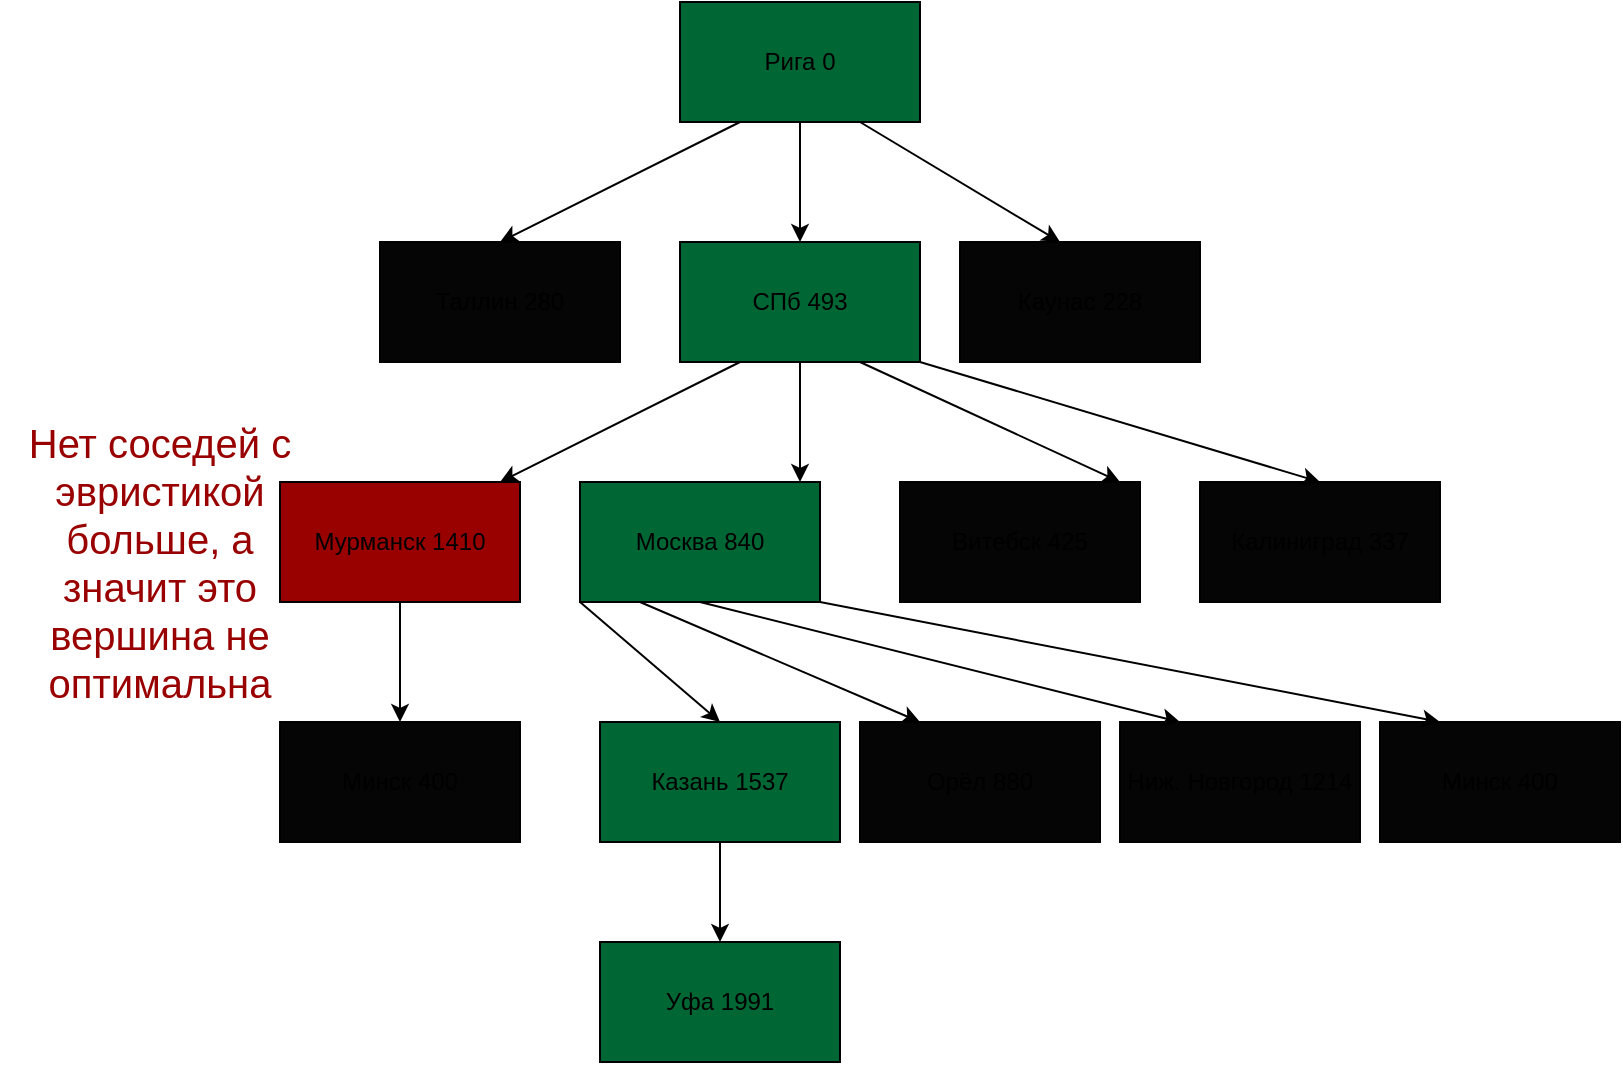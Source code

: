 <mxfile version="13.1.3">
    <diagram id="6hGFLwfOUW9BJ-s0fimq" name="Page-1">
        <mxGraphModel dx="1417" dy="824" grid="1" gridSize="10" guides="1" tooltips="1" connect="1" arrows="1" fold="1" page="1" pageScale="1" pageWidth="827" pageHeight="1169" math="0" shadow="0">
            <root>
                <mxCell id="0"/>
                <mxCell id="1" parent="0"/>
                <mxCell id="3" value="Рига 0" style="rounded=0;whiteSpace=wrap;html=1;fillColor=#006633;" parent="1" vertex="1">
                    <mxGeometry x="340" width="120" height="60" as="geometry"/>
                </mxCell>
                <mxCell id="4" value="" style="endArrow=classic;html=1;exitX=0.25;exitY=1;exitDx=0;exitDy=0;" parent="1" source="3" edge="1">
                    <mxGeometry width="50" height="50" relative="1" as="geometry">
                        <mxPoint x="430" y="360" as="sourcePoint"/>
                        <mxPoint x="250" y="120" as="targetPoint"/>
                    </mxGeometry>
                </mxCell>
                <mxCell id="5" value="" style="endArrow=classic;html=1;exitX=0.5;exitY=1;exitDx=0;exitDy=0;" parent="1" source="3" edge="1">
                    <mxGeometry width="50" height="50" relative="1" as="geometry">
                        <mxPoint x="430" y="360" as="sourcePoint"/>
                        <mxPoint x="400" y="120" as="targetPoint"/>
                    </mxGeometry>
                </mxCell>
                <mxCell id="6" value="" style="endArrow=classic;html=1;exitX=0.75;exitY=1;exitDx=0;exitDy=0;" parent="1" source="3" edge="1">
                    <mxGeometry width="50" height="50" relative="1" as="geometry">
                        <mxPoint x="430" y="360" as="sourcePoint"/>
                        <mxPoint x="530" y="120" as="targetPoint"/>
                    </mxGeometry>
                </mxCell>
                <mxCell id="7" value="Каунас 228" style="rounded=0;whiteSpace=wrap;html=1;fillColor=#050505;" parent="1" vertex="1">
                    <mxGeometry x="480" y="120" width="120" height="60" as="geometry"/>
                </mxCell>
                <mxCell id="8" value="СПб 493" style="rounded=0;whiteSpace=wrap;html=1;fillColor=#006633;" parent="1" vertex="1">
                    <mxGeometry x="340" y="120" width="120" height="60" as="geometry"/>
                </mxCell>
                <mxCell id="10" value="Таллин 280" style="rounded=0;whiteSpace=wrap;html=1;fillColor=#050505;" parent="1" vertex="1">
                    <mxGeometry x="190" y="120" width="120" height="60" as="geometry"/>
                </mxCell>
                <mxCell id="13" value="" style="endArrow=classic;html=1;exitX=0.25;exitY=1;exitDx=0;exitDy=0;" parent="1" source="8" edge="1">
                    <mxGeometry width="50" height="50" relative="1" as="geometry">
                        <mxPoint x="430" y="360" as="sourcePoint"/>
                        <mxPoint x="250" y="240" as="targetPoint"/>
                    </mxGeometry>
                </mxCell>
                <mxCell id="14" value="" style="endArrow=classic;html=1;exitX=0.5;exitY=1;exitDx=0;exitDy=0;" parent="1" source="8" edge="1">
                    <mxGeometry width="50" height="50" relative="1" as="geometry">
                        <mxPoint x="430" y="360" as="sourcePoint"/>
                        <mxPoint x="400" y="240" as="targetPoint"/>
                    </mxGeometry>
                </mxCell>
                <mxCell id="15" value="" style="endArrow=classic;html=1;exitX=0.75;exitY=1;exitDx=0;exitDy=0;" parent="1" source="8" edge="1">
                    <mxGeometry width="50" height="50" relative="1" as="geometry">
                        <mxPoint x="430" y="360" as="sourcePoint"/>
                        <mxPoint x="560" y="240" as="targetPoint"/>
                    </mxGeometry>
                </mxCell>
                <mxCell id="16" value="Москва 840" style="rounded=0;whiteSpace=wrap;html=1;fillColor=#006633;" parent="1" vertex="1">
                    <mxGeometry x="290" y="240" width="120" height="60" as="geometry"/>
                </mxCell>
                <mxCell id="17" value="Мурманск 1410" style="rounded=0;whiteSpace=wrap;html=1;fillColor=#990000;" parent="1" vertex="1">
                    <mxGeometry x="140" y="240" width="120" height="60" as="geometry"/>
                </mxCell>
                <mxCell id="18" value="Витебск 425" style="rounded=0;whiteSpace=wrap;html=1;fillColor=#050505;" parent="1" vertex="1">
                    <mxGeometry x="450" y="240" width="120" height="60" as="geometry"/>
                </mxCell>
                <mxCell id="19" value="Калиниград 337" style="rounded=0;whiteSpace=wrap;html=1;fillColor=#050505;" parent="1" vertex="1">
                    <mxGeometry x="600" y="240" width="120" height="60" as="geometry"/>
                </mxCell>
                <mxCell id="20" value="" style="endArrow=classic;html=1;exitX=1;exitY=1;exitDx=0;exitDy=0;entryX=0.5;entryY=0;entryDx=0;entryDy=0;" parent="1" source="8" target="19" edge="1">
                    <mxGeometry width="50" height="50" relative="1" as="geometry">
                        <mxPoint x="430" y="360" as="sourcePoint"/>
                        <mxPoint x="480" y="310" as="targetPoint"/>
                    </mxGeometry>
                </mxCell>
                <mxCell id="22" value="Казань 1537" style="rounded=0;whiteSpace=wrap;html=1;fillColor=#006633;" parent="1" vertex="1">
                    <mxGeometry x="300" y="360" width="120" height="60" as="geometry"/>
                </mxCell>
                <mxCell id="31" value="" style="endArrow=classic;html=1;exitX=0;exitY=1;exitDx=0;exitDy=0;" parent="1" source="16" edge="1">
                    <mxGeometry width="50" height="50" relative="1" as="geometry">
                        <mxPoint x="300" y="320" as="sourcePoint"/>
                        <mxPoint x="360" y="360" as="targetPoint"/>
                    </mxGeometry>
                </mxCell>
                <mxCell id="32" value="" style="endArrow=classic;html=1;exitX=0.25;exitY=1;exitDx=0;exitDy=0;entryX=0.25;entryY=0;entryDx=0;entryDy=0;" parent="1" source="16" target="35" edge="1">
                    <mxGeometry width="50" height="50" relative="1" as="geometry">
                        <mxPoint x="465" y="490" as="sourcePoint"/>
                        <mxPoint x="515" y="360" as="targetPoint"/>
                    </mxGeometry>
                </mxCell>
                <mxCell id="34" value="Ниж. Новгород 1214" style="rounded=0;whiteSpace=wrap;html=1;fillColor=#050505;" parent="1" vertex="1">
                    <mxGeometry x="560" y="360" width="120" height="60" as="geometry"/>
                </mxCell>
                <mxCell id="35" value="Орёл 880" style="rounded=0;whiteSpace=wrap;html=1;fillColor=#050505;" parent="1" vertex="1">
                    <mxGeometry x="430" y="360" width="120" height="60" as="geometry"/>
                </mxCell>
                <mxCell id="38" value="Минск 400" style="rounded=0;whiteSpace=wrap;html=1;fillColor=#050505;" parent="1" vertex="1">
                    <mxGeometry x="690" y="360" width="120" height="60" as="geometry"/>
                </mxCell>
                <mxCell id="39" value="" style="endArrow=classic;html=1;exitX=0.5;exitY=1;exitDx=0;exitDy=0;entryX=0.25;entryY=0;entryDx=0;entryDy=0;" parent="1" source="16" target="34" edge="1">
                    <mxGeometry width="50" height="50" relative="1" as="geometry">
                        <mxPoint x="350" y="310" as="sourcePoint"/>
                        <mxPoint x="560" y="350" as="targetPoint"/>
                    </mxGeometry>
                </mxCell>
                <mxCell id="40" value="" style="endArrow=classic;html=1;exitX=1;exitY=1;exitDx=0;exitDy=0;entryX=0.25;entryY=0;entryDx=0;entryDy=0;" parent="1" source="16" target="38" edge="1">
                    <mxGeometry width="50" height="50" relative="1" as="geometry">
                        <mxPoint x="510" y="400" as="sourcePoint"/>
                        <mxPoint x="560" y="350" as="targetPoint"/>
                    </mxGeometry>
                </mxCell>
                <mxCell id="50" value="&lt;font style=&quot;font-size: 20px&quot; color=&quot;#990000&quot;&gt;Нет соседей с эвристикой больше, а значит это вершина не оптимальна&lt;br&gt;&lt;/font&gt;" style="text;html=1;strokeColor=none;fillColor=none;align=center;verticalAlign=middle;whiteSpace=wrap;rounded=0;" parent="1" vertex="1">
                    <mxGeometry y="270" width="160" height="20" as="geometry"/>
                </mxCell>
                <mxCell id="51" value="Уфа 1991" style="rounded=0;whiteSpace=wrap;html=1;fillColor=#006633;" vertex="1" parent="1">
                    <mxGeometry x="300" y="470" width="120" height="60" as="geometry"/>
                </mxCell>
                <mxCell id="56" value="" style="endArrow=classic;html=1;exitX=0.5;exitY=1;exitDx=0;exitDy=0;entryX=0.5;entryY=0;entryDx=0;entryDy=0;" edge="1" parent="1" source="22" target="51">
                    <mxGeometry width="50" height="50" relative="1" as="geometry">
                        <mxPoint x="540" y="525" as="sourcePoint"/>
                        <mxPoint x="590" y="475" as="targetPoint"/>
                    </mxGeometry>
                </mxCell>
                <mxCell id="58" value="" style="endArrow=classic;html=1;exitX=0.5;exitY=1;exitDx=0;exitDy=0;entryX=0.5;entryY=0;entryDx=0;entryDy=0;" edge="1" parent="1" source="17" target="60">
                    <mxGeometry width="50" height="50" relative="1" as="geometry">
                        <mxPoint x="160" y="490" as="sourcePoint"/>
                        <mxPoint x="200" y="350" as="targetPoint"/>
                    </mxGeometry>
                </mxCell>
                <mxCell id="60" value="Минск 400" style="rounded=0;whiteSpace=wrap;html=1;fillColor=#050505;" vertex="1" parent="1">
                    <mxGeometry x="140" y="360" width="120" height="60" as="geometry"/>
                </mxCell>
            </root>
        </mxGraphModel>
    </diagram>
</mxfile>